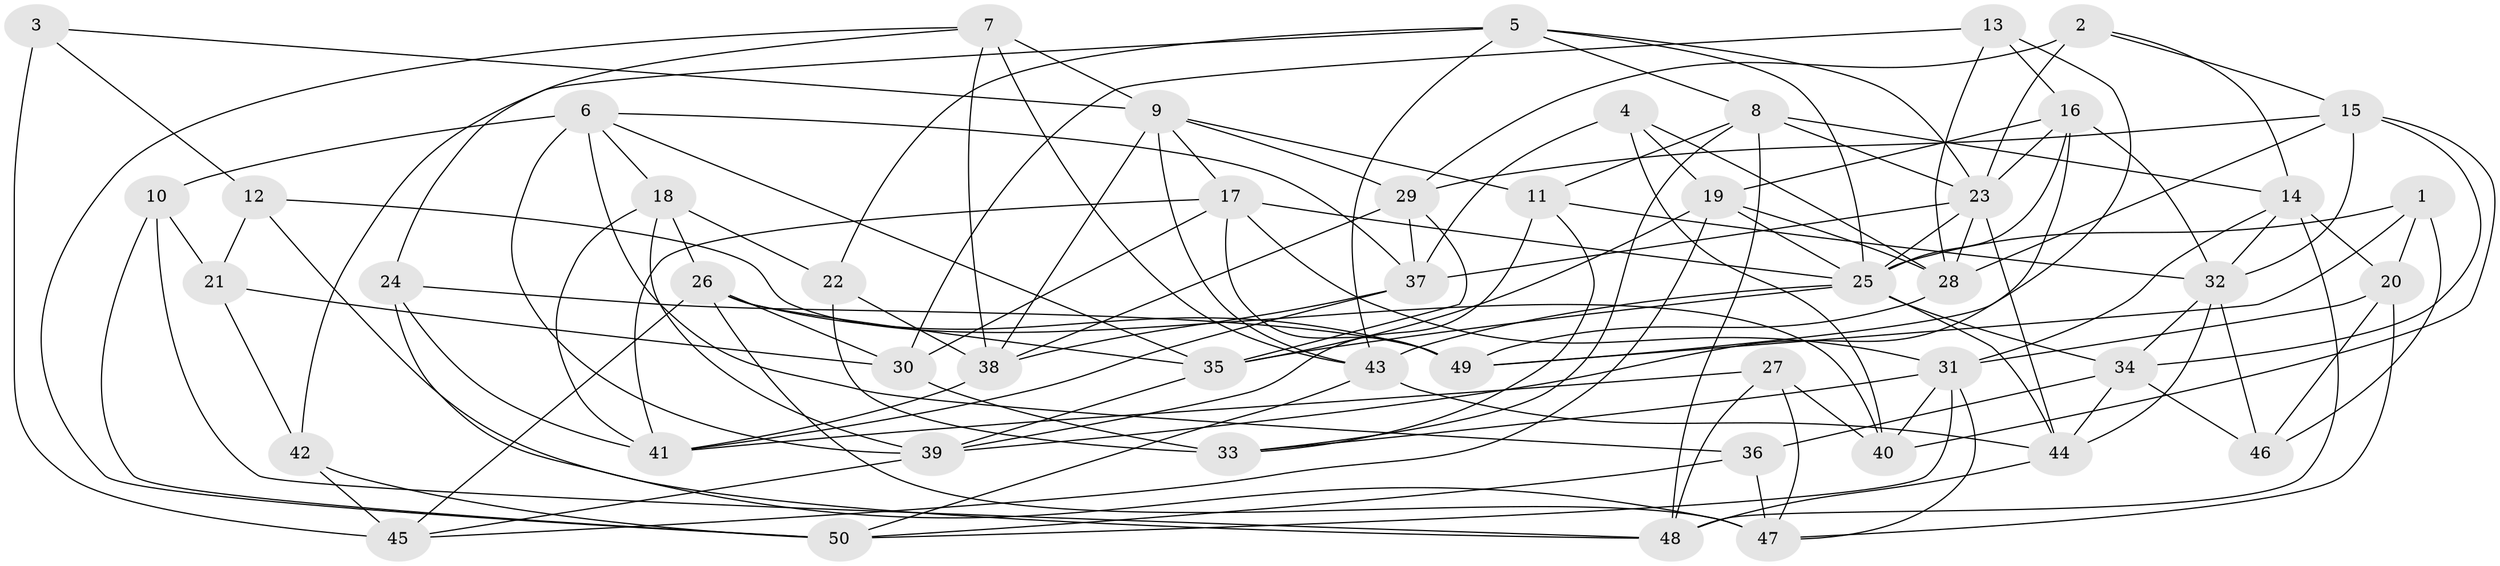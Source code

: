 // original degree distribution, {4: 1.0}
// Generated by graph-tools (version 1.1) at 2025/02/03/09/25 03:02:56]
// undirected, 50 vertices, 136 edges
graph export_dot {
graph [start="1"]
  node [color=gray90,style=filled];
  1;
  2;
  3;
  4;
  5;
  6;
  7;
  8;
  9;
  10;
  11;
  12;
  13;
  14;
  15;
  16;
  17;
  18;
  19;
  20;
  21;
  22;
  23;
  24;
  25;
  26;
  27;
  28;
  29;
  30;
  31;
  32;
  33;
  34;
  35;
  36;
  37;
  38;
  39;
  40;
  41;
  42;
  43;
  44;
  45;
  46;
  47;
  48;
  49;
  50;
  1 -- 20 [weight=1.0];
  1 -- 25 [weight=1.0];
  1 -- 46 [weight=1.0];
  1 -- 49 [weight=1.0];
  2 -- 14 [weight=1.0];
  2 -- 15 [weight=1.0];
  2 -- 23 [weight=1.0];
  2 -- 29 [weight=1.0];
  3 -- 9 [weight=1.0];
  3 -- 12 [weight=1.0];
  3 -- 45 [weight=2.0];
  4 -- 19 [weight=1.0];
  4 -- 28 [weight=1.0];
  4 -- 37 [weight=1.0];
  4 -- 40 [weight=1.0];
  5 -- 8 [weight=1.0];
  5 -- 22 [weight=1.0];
  5 -- 23 [weight=1.0];
  5 -- 25 [weight=1.0];
  5 -- 42 [weight=1.0];
  5 -- 43 [weight=1.0];
  6 -- 10 [weight=1.0];
  6 -- 18 [weight=1.0];
  6 -- 35 [weight=1.0];
  6 -- 36 [weight=1.0];
  6 -- 37 [weight=1.0];
  6 -- 39 [weight=1.0];
  7 -- 9 [weight=2.0];
  7 -- 24 [weight=1.0];
  7 -- 38 [weight=1.0];
  7 -- 43 [weight=1.0];
  7 -- 50 [weight=1.0];
  8 -- 11 [weight=1.0];
  8 -- 14 [weight=1.0];
  8 -- 23 [weight=1.0];
  8 -- 33 [weight=1.0];
  8 -- 48 [weight=1.0];
  9 -- 11 [weight=1.0];
  9 -- 17 [weight=1.0];
  9 -- 29 [weight=1.0];
  9 -- 38 [weight=1.0];
  9 -- 43 [weight=1.0];
  10 -- 21 [weight=1.0];
  10 -- 48 [weight=1.0];
  10 -- 50 [weight=1.0];
  11 -- 32 [weight=2.0];
  11 -- 33 [weight=1.0];
  11 -- 39 [weight=1.0];
  12 -- 21 [weight=2.0];
  12 -- 40 [weight=2.0];
  12 -- 47 [weight=1.0];
  13 -- 16 [weight=1.0];
  13 -- 28 [weight=1.0];
  13 -- 30 [weight=1.0];
  13 -- 49 [weight=1.0];
  14 -- 20 [weight=1.0];
  14 -- 31 [weight=1.0];
  14 -- 32 [weight=1.0];
  14 -- 48 [weight=1.0];
  15 -- 28 [weight=1.0];
  15 -- 29 [weight=1.0];
  15 -- 32 [weight=1.0];
  15 -- 34 [weight=1.0];
  15 -- 40 [weight=1.0];
  16 -- 19 [weight=1.0];
  16 -- 23 [weight=1.0];
  16 -- 25 [weight=1.0];
  16 -- 32 [weight=1.0];
  16 -- 39 [weight=1.0];
  17 -- 25 [weight=1.0];
  17 -- 30 [weight=1.0];
  17 -- 31 [weight=1.0];
  17 -- 41 [weight=1.0];
  17 -- 49 [weight=1.0];
  18 -- 22 [weight=2.0];
  18 -- 26 [weight=1.0];
  18 -- 39 [weight=1.0];
  18 -- 41 [weight=1.0];
  19 -- 25 [weight=1.0];
  19 -- 28 [weight=1.0];
  19 -- 35 [weight=1.0];
  19 -- 45 [weight=1.0];
  20 -- 31 [weight=2.0];
  20 -- 46 [weight=3.0];
  20 -- 47 [weight=1.0];
  21 -- 30 [weight=2.0];
  21 -- 42 [weight=1.0];
  22 -- 33 [weight=2.0];
  22 -- 38 [weight=1.0];
  23 -- 25 [weight=1.0];
  23 -- 28 [weight=1.0];
  23 -- 37 [weight=1.0];
  23 -- 44 [weight=1.0];
  24 -- 41 [weight=1.0];
  24 -- 48 [weight=1.0];
  24 -- 49 [weight=1.0];
  25 -- 34 [weight=1.0];
  25 -- 35 [weight=1.0];
  25 -- 43 [weight=1.0];
  25 -- 44 [weight=1.0];
  26 -- 30 [weight=1.0];
  26 -- 35 [weight=1.0];
  26 -- 45 [weight=1.0];
  26 -- 47 [weight=1.0];
  26 -- 49 [weight=1.0];
  27 -- 40 [weight=1.0];
  27 -- 41 [weight=1.0];
  27 -- 47 [weight=1.0];
  27 -- 48 [weight=1.0];
  28 -- 49 [weight=1.0];
  29 -- 35 [weight=1.0];
  29 -- 37 [weight=1.0];
  29 -- 38 [weight=1.0];
  30 -- 33 [weight=1.0];
  31 -- 33 [weight=1.0];
  31 -- 40 [weight=1.0];
  31 -- 47 [weight=1.0];
  31 -- 50 [weight=1.0];
  32 -- 34 [weight=1.0];
  32 -- 44 [weight=1.0];
  32 -- 46 [weight=1.0];
  34 -- 36 [weight=1.0];
  34 -- 44 [weight=1.0];
  34 -- 46 [weight=1.0];
  35 -- 39 [weight=1.0];
  36 -- 47 [weight=1.0];
  36 -- 50 [weight=1.0];
  37 -- 38 [weight=1.0];
  37 -- 41 [weight=1.0];
  38 -- 41 [weight=1.0];
  39 -- 45 [weight=1.0];
  42 -- 45 [weight=1.0];
  42 -- 50 [weight=1.0];
  43 -- 44 [weight=1.0];
  43 -- 50 [weight=1.0];
  44 -- 48 [weight=1.0];
}
